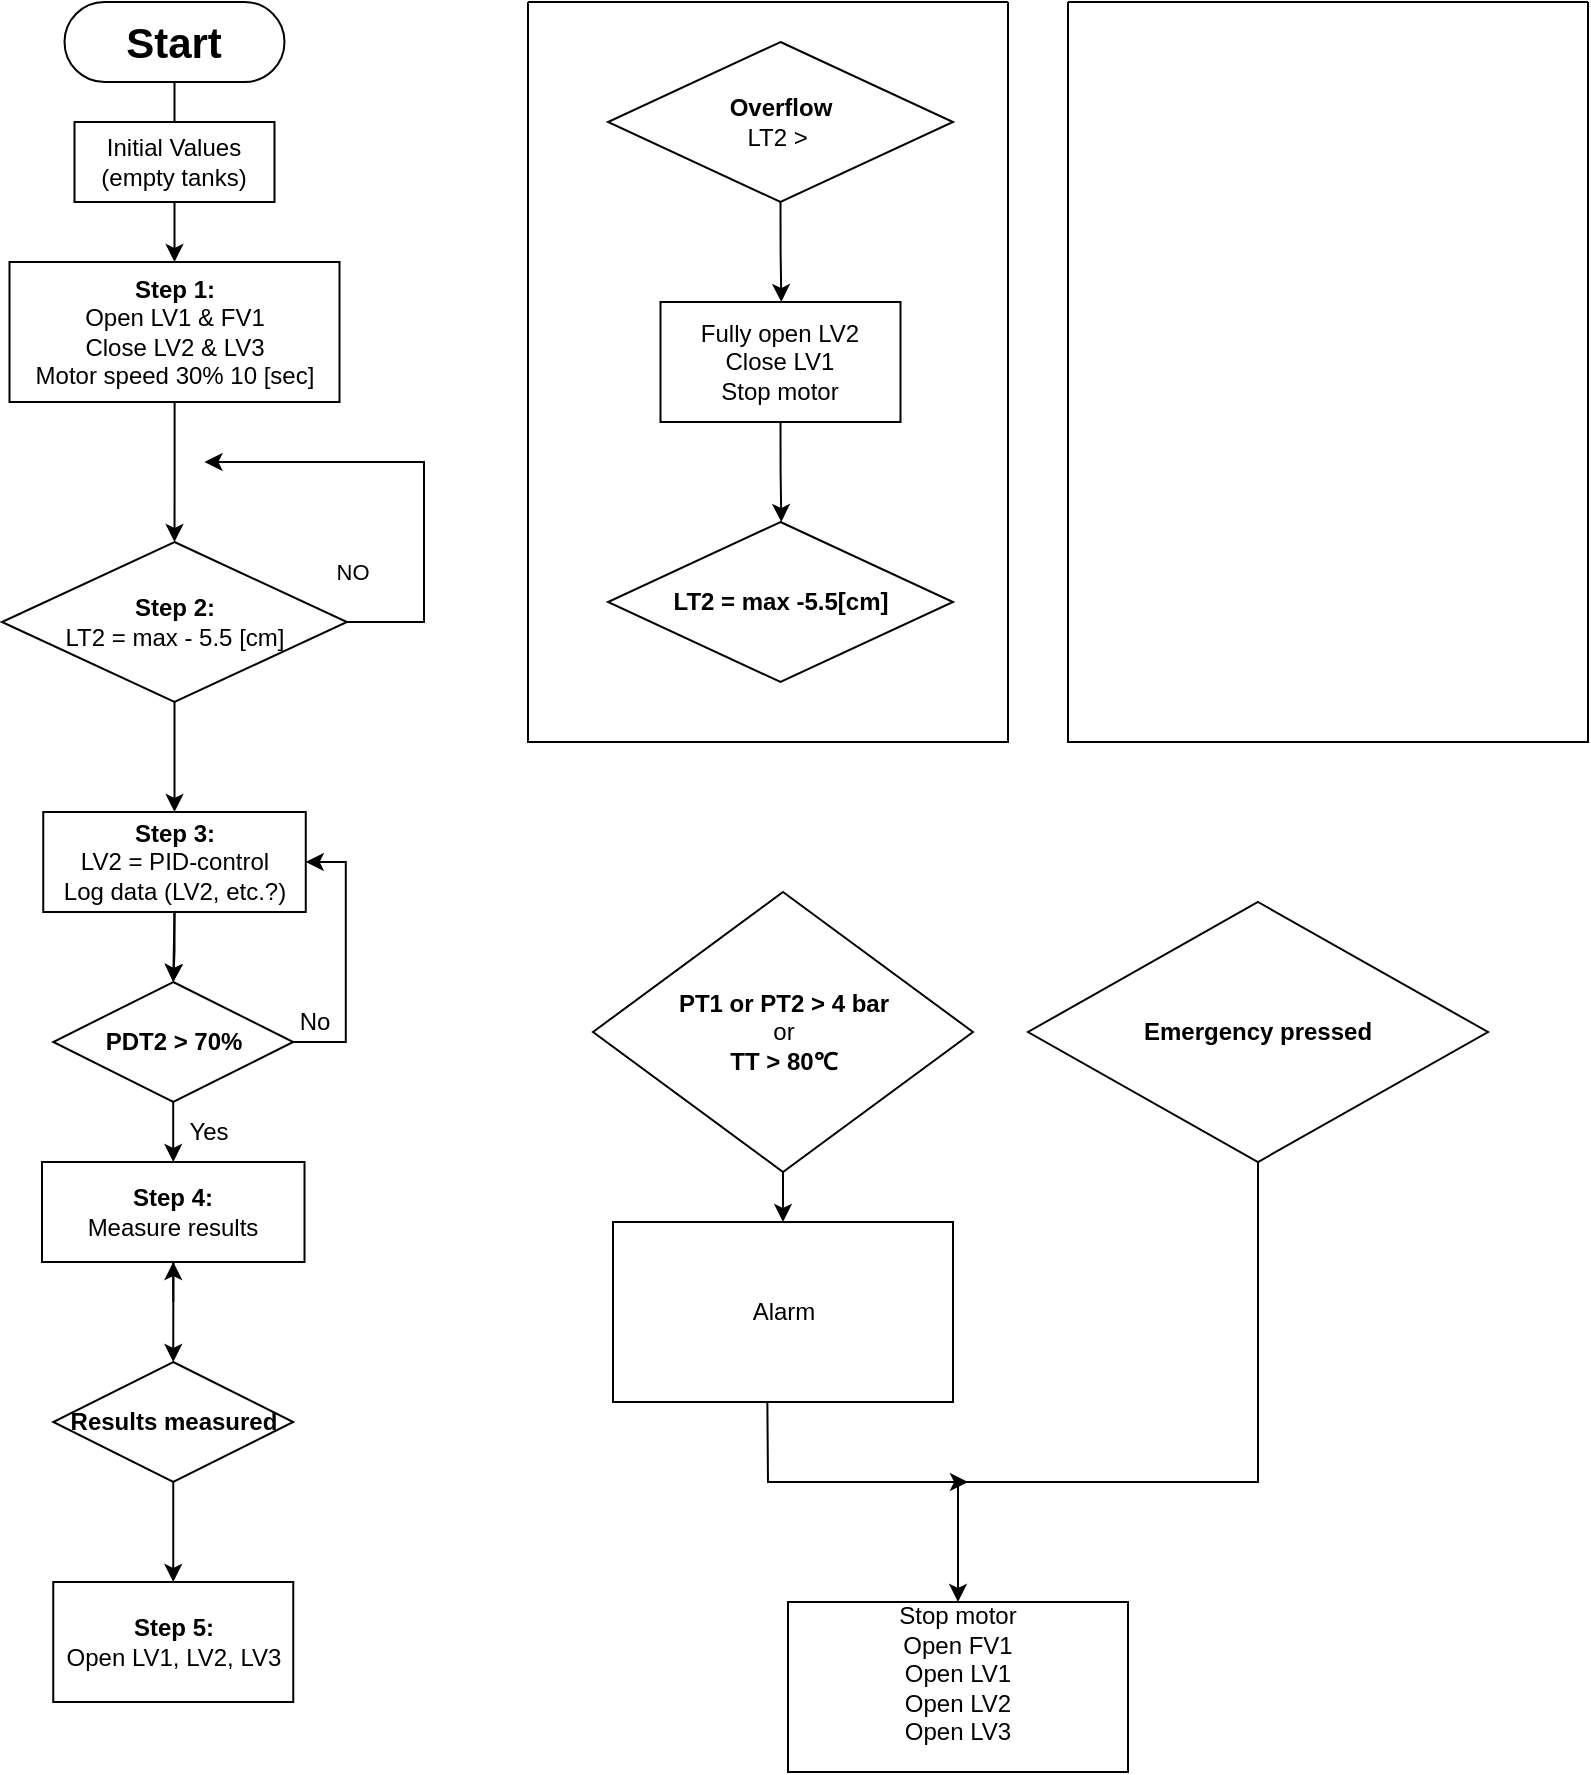 <mxfile version="22.0.8" type="device">
  <diagram name="Page-1" id="oiIH-thv_ji0TnqEqU7W">
    <mxGraphModel dx="2333" dy="1196" grid="1" gridSize="10" guides="1" tooltips="1" connect="1" arrows="1" fold="1" page="1" pageScale="1" pageWidth="850" pageHeight="1100" math="0" shadow="0">
      <root>
        <mxCell id="0" />
        <mxCell id="1" parent="0" />
        <mxCell id="f9oq8-t0g4hrvbMn3Udf-5" value="&lt;b&gt;&lt;font style=&quot;font-size: 21px;&quot;&gt;Start&lt;/font&gt;&lt;/b&gt;" style="rounded=1;whiteSpace=wrap;html=1;arcSize=50;" parent="1" vertex="1">
          <mxGeometry x="48.25" y="40" width="110" height="40" as="geometry" />
        </mxCell>
        <mxCell id="f9oq8-t0g4hrvbMn3Udf-13" style="edgeStyle=orthogonalEdgeStyle;rounded=0;orthogonalLoop=1;jettySize=auto;html=1;exitX=0.5;exitY=1;exitDx=0;exitDy=0;entryX=0.5;entryY=0;entryDx=0;entryDy=0;" parent="1" source="f9oq8-t0g4hrvbMn3Udf-6" target="f9oq8-t0g4hrvbMn3Udf-8" edge="1">
          <mxGeometry relative="1" as="geometry" />
        </mxCell>
        <mxCell id="f9oq8-t0g4hrvbMn3Udf-6" value="Initial Values (empty tanks)" style="rounded=0;whiteSpace=wrap;html=1;" parent="1" vertex="1">
          <mxGeometry x="53.25" y="100" width="100" height="40" as="geometry" />
        </mxCell>
        <mxCell id="f9oq8-t0g4hrvbMn3Udf-7" value="" style="endArrow=none;html=1;rounded=0;entryX=0.5;entryY=1;entryDx=0;entryDy=0;exitX=0.5;exitY=0;exitDx=0;exitDy=0;" parent="1" source="f9oq8-t0g4hrvbMn3Udf-6" target="f9oq8-t0g4hrvbMn3Udf-5" edge="1">
          <mxGeometry width="50" height="50" relative="1" as="geometry">
            <mxPoint x="3.87" y="130" as="sourcePoint" />
            <mxPoint x="53.87" y="80" as="targetPoint" />
          </mxGeometry>
        </mxCell>
        <mxCell id="f9oq8-t0g4hrvbMn3Udf-12" style="edgeStyle=orthogonalEdgeStyle;rounded=0;orthogonalLoop=1;jettySize=auto;html=1;entryX=0.5;entryY=0;entryDx=0;entryDy=0;" parent="1" source="f9oq8-t0g4hrvbMn3Udf-8" target="f9oq8-t0g4hrvbMn3Udf-11" edge="1">
          <mxGeometry relative="1" as="geometry" />
        </mxCell>
        <mxCell id="f9oq8-t0g4hrvbMn3Udf-8" value="&lt;b&gt;Step 1:&lt;/b&gt;&lt;br&gt;Open LV1 &amp;amp; FV1&lt;br&gt;Close LV2 &amp;amp; LV3&lt;br&gt;Motor speed 30% 10 [sec]" style="rounded=0;whiteSpace=wrap;html=1;" parent="1" vertex="1">
          <mxGeometry x="20.75" y="170" width="165" height="70" as="geometry" />
        </mxCell>
        <mxCell id="f9oq8-t0g4hrvbMn3Udf-19" style="edgeStyle=orthogonalEdgeStyle;rounded=0;orthogonalLoop=1;jettySize=auto;html=1;exitX=1;exitY=0.5;exitDx=0;exitDy=0;" parent="1" source="f9oq8-t0g4hrvbMn3Udf-11" edge="1">
          <mxGeometry relative="1" as="geometry">
            <mxPoint x="118.25" y="270" as="targetPoint" />
            <Array as="points">
              <mxPoint x="228" y="350" />
              <mxPoint x="228" y="270" />
            </Array>
            <mxPoint x="208.25" y="339" as="sourcePoint" />
          </mxGeometry>
        </mxCell>
        <mxCell id="f9oq8-t0g4hrvbMn3Udf-20" value="NO" style="edgeLabel;html=1;align=center;verticalAlign=middle;resizable=0;points=[];" parent="f9oq8-t0g4hrvbMn3Udf-19" vertex="1" connectable="0">
          <mxGeometry x="-0.88" y="2" relative="1" as="geometry">
            <mxPoint x="-11" y="-23" as="offset" />
          </mxGeometry>
        </mxCell>
        <mxCell id="c8ERr_K_Zv2-db0nXAy5-5" style="edgeStyle=orthogonalEdgeStyle;rounded=0;orthogonalLoop=1;jettySize=auto;html=1;exitX=0.5;exitY=1;exitDx=0;exitDy=0;entryX=0.5;entryY=0;entryDx=0;entryDy=0;" edge="1" parent="1" source="f9oq8-t0g4hrvbMn3Udf-11" target="f9oq8-t0g4hrvbMn3Udf-21">
          <mxGeometry relative="1" as="geometry" />
        </mxCell>
        <mxCell id="f9oq8-t0g4hrvbMn3Udf-11" value="&lt;b&gt;Step 2:&lt;/b&gt;&lt;br&gt;LT2 = max - 5.5 [cm]" style="rhombus;whiteSpace=wrap;html=1;" parent="1" vertex="1">
          <mxGeometry x="17" y="310" width="172.5" height="80" as="geometry" />
        </mxCell>
        <mxCell id="f9oq8-t0g4hrvbMn3Udf-28" style="edgeStyle=orthogonalEdgeStyle;rounded=0;orthogonalLoop=1;jettySize=auto;html=1;exitX=0.5;exitY=1;exitDx=0;exitDy=0;entryX=0.5;entryY=0;entryDx=0;entryDy=0;" parent="1" source="f9oq8-t0g4hrvbMn3Udf-21" target="f9oq8-t0g4hrvbMn3Udf-26" edge="1">
          <mxGeometry relative="1" as="geometry" />
        </mxCell>
        <mxCell id="c8ERr_K_Zv2-db0nXAy5-4" value="" style="edgeStyle=orthogonalEdgeStyle;rounded=0;orthogonalLoop=1;jettySize=auto;html=1;" edge="1" parent="1" source="f9oq8-t0g4hrvbMn3Udf-21" target="f9oq8-t0g4hrvbMn3Udf-26">
          <mxGeometry relative="1" as="geometry" />
        </mxCell>
        <mxCell id="f9oq8-t0g4hrvbMn3Udf-21" value="&lt;b&gt;Step 3:&lt;br&gt;&lt;/b&gt;LV2 = PID-control&lt;br&gt;Log data (LV2, etc.?)" style="rounded=0;whiteSpace=wrap;html=1;" parent="1" vertex="1">
          <mxGeometry x="37.63" y="445" width="131.25" height="50" as="geometry" />
        </mxCell>
        <mxCell id="c8ERr_K_Zv2-db0nXAy5-26" style="edgeStyle=orthogonalEdgeStyle;rounded=0;orthogonalLoop=1;jettySize=auto;html=1;exitX=0.5;exitY=1;exitDx=0;exitDy=0;" edge="1" parent="1" source="f9oq8-t0g4hrvbMn3Udf-23">
          <mxGeometry relative="1" as="geometry">
            <mxPoint x="406.667" y="190" as="targetPoint" />
          </mxGeometry>
        </mxCell>
        <mxCell id="f9oq8-t0g4hrvbMn3Udf-23" value="&lt;b&gt;Overflow&lt;/b&gt;&lt;br&gt;LT2 &amp;gt;&amp;nbsp;" style="rhombus;whiteSpace=wrap;html=1;" parent="1" vertex="1">
          <mxGeometry x="320" y="60" width="172.5" height="80" as="geometry" />
        </mxCell>
        <mxCell id="c8ERr_K_Zv2-db0nXAy5-9" value="" style="edgeStyle=orthogonalEdgeStyle;rounded=0;orthogonalLoop=1;jettySize=auto;html=1;" edge="1" parent="1" source="c8ERr_K_Zv2-db0nXAy5-13">
          <mxGeometry relative="1" as="geometry">
            <mxPoint x="102.625" y="670" as="targetPoint" />
          </mxGeometry>
        </mxCell>
        <mxCell id="c8ERr_K_Zv2-db0nXAy5-23" style="edgeStyle=orthogonalEdgeStyle;rounded=0;orthogonalLoop=1;jettySize=auto;html=1;exitX=1;exitY=0.5;exitDx=0;exitDy=0;entryX=1;entryY=0.5;entryDx=0;entryDy=0;" edge="1" parent="1" source="f9oq8-t0g4hrvbMn3Udf-26" target="f9oq8-t0g4hrvbMn3Udf-21">
          <mxGeometry relative="1" as="geometry" />
        </mxCell>
        <mxCell id="f9oq8-t0g4hrvbMn3Udf-26" value="&lt;b&gt;PDT2 &amp;gt; 70%&lt;/b&gt;" style="rhombus;whiteSpace=wrap;html=1;" parent="1" vertex="1">
          <mxGeometry x="42.63" y="530" width="119.99" height="60" as="geometry" />
        </mxCell>
        <mxCell id="c8ERr_K_Zv2-db0nXAy5-15" value="" style="edgeStyle=orthogonalEdgeStyle;rounded=0;orthogonalLoop=1;jettySize=auto;html=1;entryX=0.5;entryY=0;entryDx=0;entryDy=0;" edge="1" parent="1" source="c8ERr_K_Zv2-db0nXAy5-13" target="c8ERr_K_Zv2-db0nXAy5-16">
          <mxGeometry relative="1" as="geometry">
            <mxPoint x="102.62" y="785.007" as="targetPoint" />
          </mxGeometry>
        </mxCell>
        <mxCell id="c8ERr_K_Zv2-db0nXAy5-19" value="" style="edgeStyle=orthogonalEdgeStyle;rounded=0;orthogonalLoop=1;jettySize=auto;html=1;" edge="1" parent="1" source="c8ERr_K_Zv2-db0nXAy5-16" target="c8ERr_K_Zv2-db0nXAy5-18">
          <mxGeometry relative="1" as="geometry" />
        </mxCell>
        <mxCell id="c8ERr_K_Zv2-db0nXAy5-16" value="&lt;div&gt;&lt;b&gt;Results measured&lt;/b&gt;&lt;/div&gt;" style="rhombus;whiteSpace=wrap;html=1;" vertex="1" parent="1">
          <mxGeometry x="42.63" y="720" width="119.99" height="60" as="geometry" />
        </mxCell>
        <mxCell id="c8ERr_K_Zv2-db0nXAy5-18" value="&lt;div&gt;&lt;b&gt;Step 5:&lt;/b&gt;&lt;/div&gt;&lt;div&gt;Open LV1, LV2, LV3&lt;br&gt;&lt;/div&gt;" style="whiteSpace=wrap;html=1;" vertex="1" parent="1">
          <mxGeometry x="42.625" y="830" width="120" height="60" as="geometry" />
        </mxCell>
        <mxCell id="c8ERr_K_Zv2-db0nXAy5-21" value="" style="edgeStyle=orthogonalEdgeStyle;rounded=0;orthogonalLoop=1;jettySize=auto;html=1;" edge="1" parent="1" source="f9oq8-t0g4hrvbMn3Udf-26" target="c8ERr_K_Zv2-db0nXAy5-13">
          <mxGeometry relative="1" as="geometry">
            <mxPoint x="103" y="590" as="sourcePoint" />
            <mxPoint x="102.625" y="670" as="targetPoint" />
          </mxGeometry>
        </mxCell>
        <mxCell id="c8ERr_K_Zv2-db0nXAy5-13" value="&lt;div&gt;&lt;b&gt;Step 4:&lt;/b&gt;&lt;/div&gt;&lt;div&gt;Measure results&lt;b&gt;&lt;br&gt;&lt;/b&gt;&lt;/div&gt;" style="rounded=0;whiteSpace=wrap;html=1;" vertex="1" parent="1">
          <mxGeometry x="37" y="620" width="131.25" height="50" as="geometry" />
        </mxCell>
        <mxCell id="c8ERr_K_Zv2-db0nXAy5-24" value="Yes" style="text;html=1;align=center;verticalAlign=middle;resizable=0;points=[];autosize=1;strokeColor=none;fillColor=none;" vertex="1" parent="1">
          <mxGeometry x="100" y="590" width="40" height="30" as="geometry" />
        </mxCell>
        <mxCell id="c8ERr_K_Zv2-db0nXAy5-25" value="&lt;div&gt;No&lt;/div&gt;" style="text;html=1;align=center;verticalAlign=middle;resizable=0;points=[];autosize=1;strokeColor=none;fillColor=none;" vertex="1" parent="1">
          <mxGeometry x="153.25" y="535" width="40" height="30" as="geometry" />
        </mxCell>
        <mxCell id="c8ERr_K_Zv2-db0nXAy5-28" style="edgeStyle=orthogonalEdgeStyle;rounded=0;orthogonalLoop=1;jettySize=auto;html=1;exitX=0.5;exitY=1;exitDx=0;exitDy=0;" edge="1" parent="1" source="c8ERr_K_Zv2-db0nXAy5-27">
          <mxGeometry relative="1" as="geometry">
            <mxPoint x="406.667" y="300" as="targetPoint" />
          </mxGeometry>
        </mxCell>
        <mxCell id="c8ERr_K_Zv2-db0nXAy5-27" value="&lt;div&gt;Fully open LV2&lt;/div&gt;&lt;div&gt;Close LV1&lt;/div&gt;&lt;div&gt;Stop motor&lt;/div&gt;" style="rounded=0;whiteSpace=wrap;html=1;" vertex="1" parent="1">
          <mxGeometry x="346.25" y="190" width="120" height="60" as="geometry" />
        </mxCell>
        <mxCell id="c8ERr_K_Zv2-db0nXAy5-29" value="&lt;b&gt;LT2 = max -5.5[cm]&lt;br&gt;&lt;/b&gt;" style="rhombus;whiteSpace=wrap;html=1;" vertex="1" parent="1">
          <mxGeometry x="320" y="300" width="172.5" height="80" as="geometry" />
        </mxCell>
        <mxCell id="c8ERr_K_Zv2-db0nXAy5-31" value="" style="swimlane;startSize=0;" vertex="1" parent="1">
          <mxGeometry x="280" y="40" width="240" height="370" as="geometry" />
        </mxCell>
        <mxCell id="c8ERr_K_Zv2-db0nXAy5-40" value="" style="swimlane;startSize=0;" vertex="1" parent="1">
          <mxGeometry x="550" y="40" width="260" height="370" as="geometry" />
        </mxCell>
        <mxCell id="c8ERr_K_Zv2-db0nXAy5-44" value="" style="edgeStyle=orthogonalEdgeStyle;rounded=0;orthogonalLoop=1;jettySize=auto;html=1;" edge="1" parent="1" source="c8ERr_K_Zv2-db0nXAy5-42" target="c8ERr_K_Zv2-db0nXAy5-43">
          <mxGeometry relative="1" as="geometry" />
        </mxCell>
        <mxCell id="c8ERr_K_Zv2-db0nXAy5-42" value="&lt;div&gt;&lt;b&gt;PT1 or PT2 &amp;gt; 4 bar&lt;/b&gt;&lt;/div&gt;&lt;div&gt;or&lt;/div&gt;&lt;div&gt;&lt;b&gt;TT &amp;gt; 80℃&lt;/b&gt;&lt;/div&gt;" style="rhombus;whiteSpace=wrap;html=1;" vertex="1" parent="1">
          <mxGeometry x="312.5" y="485" width="190" height="140" as="geometry" />
        </mxCell>
        <mxCell id="c8ERr_K_Zv2-db0nXAy5-43" value="Alarm" style="whiteSpace=wrap;html=1;" vertex="1" parent="1">
          <mxGeometry x="322.5" y="650" width="170" height="90" as="geometry" />
        </mxCell>
        <mxCell id="c8ERr_K_Zv2-db0nXAy5-37" value="&lt;b&gt;Emergency pressed&lt;/b&gt;" style="rhombus;whiteSpace=wrap;html=1;" vertex="1" parent="1">
          <mxGeometry x="530" y="490" width="230" height="130" as="geometry" />
        </mxCell>
        <mxCell id="c8ERr_K_Zv2-db0nXAy5-38" value="&lt;div&gt;Stop motor&lt;/div&gt;&lt;div&gt;Open FV1&lt;br&gt;Open LV1&lt;/div&gt;&lt;div&gt;Open LV2&lt;/div&gt;&lt;div&gt;Open LV3&lt;/div&gt;&lt;div&gt;&lt;br&gt;&lt;/div&gt;" style="whiteSpace=wrap;html=1;" vertex="1" parent="1">
          <mxGeometry x="410" y="840" width="170" height="85" as="geometry" />
        </mxCell>
        <mxCell id="c8ERr_K_Zv2-db0nXAy5-39" value="" style="edgeStyle=orthogonalEdgeStyle;rounded=0;orthogonalLoop=1;jettySize=auto;html=1;" edge="1" parent="1" source="c8ERr_K_Zv2-db0nXAy5-37" target="c8ERr_K_Zv2-db0nXAy5-38">
          <mxGeometry relative="1" as="geometry">
            <Array as="points">
              <mxPoint x="645" y="780" />
              <mxPoint x="495" y="780" />
            </Array>
          </mxGeometry>
        </mxCell>
        <mxCell id="c8ERr_K_Zv2-db0nXAy5-47" value="" style="endArrow=classic;html=1;rounded=0;exitX=0.454;exitY=0.997;exitDx=0;exitDy=0;exitPerimeter=0;" edge="1" parent="1" source="c8ERr_K_Zv2-db0nXAy5-43">
          <mxGeometry width="50" height="50" relative="1" as="geometry">
            <mxPoint x="500" y="800" as="sourcePoint" />
            <mxPoint x="500" y="780" as="targetPoint" />
            <Array as="points">
              <mxPoint x="400" y="780" />
            </Array>
          </mxGeometry>
        </mxCell>
      </root>
    </mxGraphModel>
  </diagram>
</mxfile>
